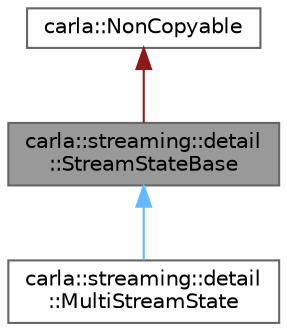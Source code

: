 digraph "carla::streaming::detail::StreamStateBase"
{
 // INTERACTIVE_SVG=YES
 // LATEX_PDF_SIZE
  bgcolor="transparent";
  edge [fontname=Helvetica,fontsize=10,labelfontname=Helvetica,labelfontsize=10];
  node [fontname=Helvetica,fontsize=10,shape=box,height=0.2,width=0.4];
  Node1 [id="Node000001",label="carla::streaming::detail\l::StreamStateBase",height=0.2,width=0.4,color="gray40", fillcolor="grey60", style="filled", fontcolor="black",tooltip="Shared state among all the copies of a stream."];
  Node2 -> Node1 [id="edge1_Node000001_Node000002",dir="back",color="firebrick4",style="solid",tooltip=" "];
  Node2 [id="Node000002",label="carla::NonCopyable",height=0.2,width=0.4,color="gray40", fillcolor="white", style="filled",URL="$d4/d8b/classcarla_1_1NonCopyable.html",tooltip="Inherit (privately) to suppress copy/move construction and assignment."];
  Node1 -> Node3 [id="edge2_Node000001_Node000003",dir="back",color="steelblue1",style="solid",tooltip=" "];
  Node3 [id="Node000003",label="carla::streaming::detail\l::MultiStreamState",height=0.2,width=0.4,color="gray40", fillcolor="white", style="filled",URL="$d1/d43/classcarla_1_1streaming_1_1detail_1_1MultiStreamState.html",tooltip="A stream state that can hold any number of sessions."];
}
